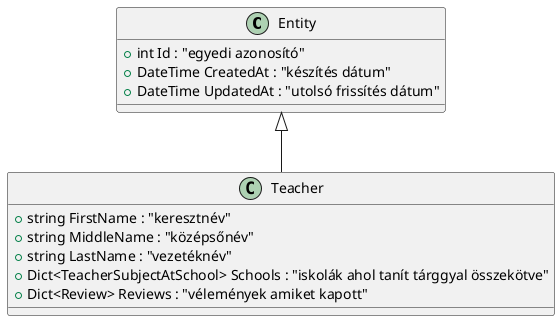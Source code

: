@startuml

class Entity {
    +int Id : "egyedi azonosító"
    +DateTime CreatedAt : "készítés dátum"
    +DateTime UpdatedAt : "utolsó frissítés dátum"
}

class Teacher {
    +string FirstName : "keresztnév"
    +string MiddleName : "középsőnév"
    +string LastName : "vezetéknév"
    +Dict<TeacherSubjectAtSchool> Schools : "iskolák ahol tanít tárggyal összekötve"
    +Dict<Review> Reviews : "vélemények amiket kapott"
}

Entity <|-- Teacher

@enduml